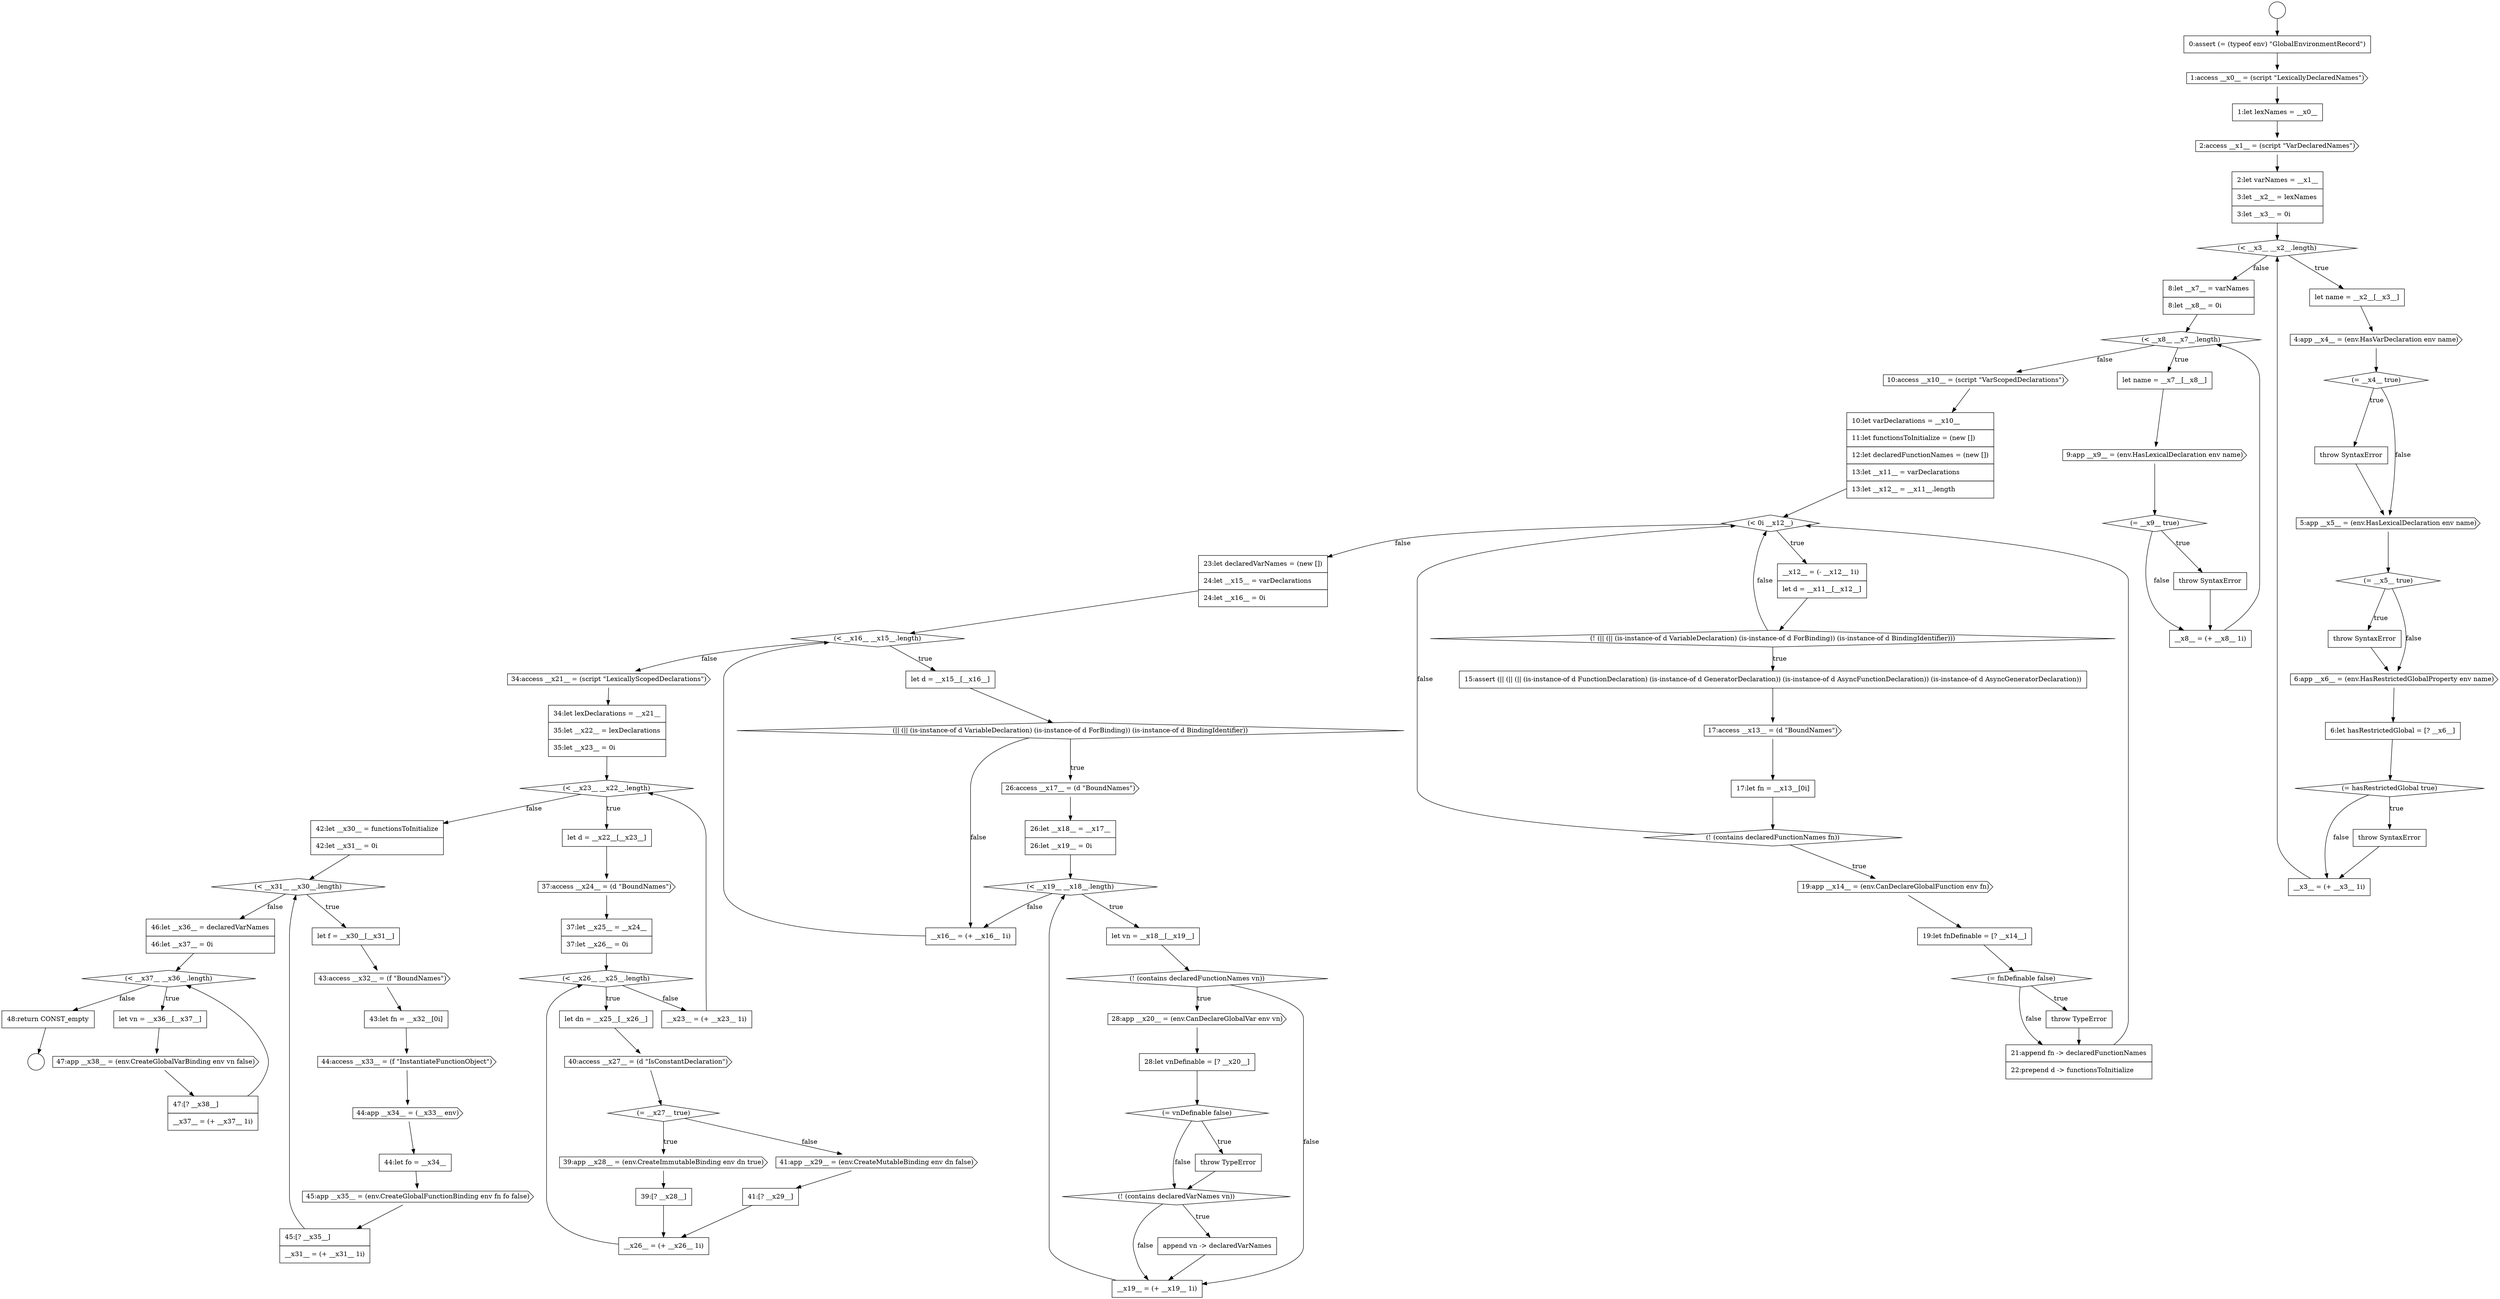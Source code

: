 digraph {
  node10858 [shape=circle label=" " color="black" fillcolor="white" style=filled]
  node10929 [shape=none, margin=0, label=<<font color="black">
    <table border="0" cellborder="1" cellspacing="0" cellpadding="10">
      <tr><td align="left">__x26__ = (+ __x26__ 1i)</td></tr>
    </table>
  </font>> color="black" fillcolor="white" style=filled]
  node10942 [shape=diamond, label=<<font color="black">(&lt; __x37__ __x36__.length)</font>> color="black" fillcolor="white" style=filled]
  node10870 [shape=diamond, label=<<font color="black">(= __x5__ true)</font>> color="black" fillcolor="white" style=filled]
  node10941 [shape=none, margin=0, label=<<font color="black">
    <table border="0" cellborder="1" cellspacing="0" cellpadding="10">
      <tr><td align="left">46:let __x36__ = declaredVarNames</td></tr>
      <tr><td align="left">46:let __x37__ = 0i</td></tr>
    </table>
  </font>> color="black" fillcolor="white" style=filled]
  node10917 [shape=diamond, label=<<font color="black">(&lt; __x23__ __x22__.length)</font>> color="black" fillcolor="white" style=filled]
  node10944 [shape=cds, label=<<font color="black">47:app __x38__ = (env.CreateGlobalVarBinding env vn false)</font>> color="black" fillcolor="white" style=filled]
  node10901 [shape=diamond, label=<<font color="black">(|| (|| (is-instance-of d VariableDeclaration) (is-instance-of d ForBinding)) (is-instance-of d BindingIdentifier))</font>> color="black" fillcolor="white" style=filled]
  node10927 [shape=cds, label=<<font color="black">41:app __x29__ = (env.CreateMutableBinding env dn false)</font>> color="black" fillcolor="white" style=filled]
  node10912 [shape=none, margin=0, label=<<font color="black">
    <table border="0" cellborder="1" cellspacing="0" cellpadding="10">
      <tr><td align="left">append vn -&gt; declaredVarNames</td></tr>
    </table>
  </font>> color="black" fillcolor="white" style=filled]
  node10886 [shape=diamond, label=<<font color="black">(&lt; 0i __x12__)</font>> color="black" fillcolor="white" style=filled]
  node10876 [shape=none, margin=0, label=<<font color="black">
    <table border="0" cellborder="1" cellspacing="0" cellpadding="10">
      <tr><td align="left">__x3__ = (+ __x3__ 1i)</td></tr>
    </table>
  </font>> color="black" fillcolor="white" style=filled]
  node10869 [shape=cds, label=<<font color="black">5:app __x5__ = (env.HasLexicalDeclaration env name)</font>> color="black" fillcolor="white" style=filled]
  node10881 [shape=diamond, label=<<font color="black">(= __x9__ true)</font>> color="black" fillcolor="white" style=filled]
  node10864 [shape=diamond, label=<<font color="black">(&lt; __x3__ __x2__.length)</font>> color="black" fillcolor="white" style=filled]
  node10940 [shape=none, margin=0, label=<<font color="black">
    <table border="0" cellborder="1" cellspacing="0" cellpadding="10">
      <tr><td align="left">45:[? __x35__]</td></tr>
      <tr><td align="left">__x31__ = (+ __x31__ 1i)</td></tr>
    </table>
  </font>> color="black" fillcolor="white" style=filled]
  node10859 [shape=none, margin=0, label=<<font color="black">
    <table border="0" cellborder="1" cellspacing="0" cellpadding="10">
      <tr><td align="left">0:assert (= (typeof env) &quot;GlobalEnvironmentRecord&quot;)</td></tr>
    </table>
  </font>> color="black" fillcolor="white" style=filled]
  node10923 [shape=cds, label=<<font color="black">40:access __x27__ = (d &quot;IsConstantDeclaration&quot;)</font>> color="black" fillcolor="white" style=filled]
  node10908 [shape=none, margin=0, label=<<font color="black">
    <table border="0" cellborder="1" cellspacing="0" cellpadding="10">
      <tr><td align="left">28:let vnDefinable = [? __x20__]</td></tr>
    </table>
  </font>> color="black" fillcolor="white" style=filled]
  node10903 [shape=none, margin=0, label=<<font color="black">
    <table border="0" cellborder="1" cellspacing="0" cellpadding="10">
      <tr><td align="left">26:let __x18__ = __x17__</td></tr>
      <tr><td align="left">26:let __x19__ = 0i</td></tr>
    </table>
  </font>> color="black" fillcolor="white" style=filled]
  node10935 [shape=none, margin=0, label=<<font color="black">
    <table border="0" cellborder="1" cellspacing="0" cellpadding="10">
      <tr><td align="left">43:let fn = __x32__[0i]</td></tr>
    </table>
  </font>> color="black" fillcolor="white" style=filled]
  node10865 [shape=none, margin=0, label=<<font color="black">
    <table border="0" cellborder="1" cellspacing="0" cellpadding="10">
      <tr><td align="left">let name = __x2__[__x3__]</td></tr>
    </table>
  </font>> color="black" fillcolor="white" style=filled]
  node10863 [shape=none, margin=0, label=<<font color="black">
    <table border="0" cellborder="1" cellspacing="0" cellpadding="10">
      <tr><td align="left">2:let varNames = __x1__</td></tr>
      <tr><td align="left">3:let __x2__ = lexNames</td></tr>
      <tr><td align="left">3:let __x3__ = 0i</td></tr>
    </table>
  </font>> color="black" fillcolor="white" style=filled]
  node10891 [shape=none, margin=0, label=<<font color="black">
    <table border="0" cellborder="1" cellspacing="0" cellpadding="10">
      <tr><td align="left">17:let fn = __x13__[0i]</td></tr>
    </table>
  </font>> color="black" fillcolor="white" style=filled]
  node10945 [shape=none, margin=0, label=<<font color="black">
    <table border="0" cellborder="1" cellspacing="0" cellpadding="10">
      <tr><td align="left">47:[? __x38__]</td></tr>
      <tr><td align="left">__x37__ = (+ __x37__ 1i)</td></tr>
    </table>
  </font>> color="black" fillcolor="white" style=filled]
  node10913 [shape=none, margin=0, label=<<font color="black">
    <table border="0" cellborder="1" cellspacing="0" cellpadding="10">
      <tr><td align="left">__x19__ = (+ __x19__ 1i)</td></tr>
    </table>
  </font>> color="black" fillcolor="white" style=filled]
  node10871 [shape=none, margin=0, label=<<font color="black">
    <table border="0" cellborder="1" cellspacing="0" cellpadding="10">
      <tr><td align="left">throw SyntaxError</td></tr>
    </table>
  </font>> color="black" fillcolor="white" style=filled]
  node10918 [shape=none, margin=0, label=<<font color="black">
    <table border="0" cellborder="1" cellspacing="0" cellpadding="10">
      <tr><td align="left">let d = __x22__[__x23__]</td></tr>
    </table>
  </font>> color="black" fillcolor="white" style=filled]
  node10895 [shape=diamond, label=<<font color="black">(= fnDefinable false)</font>> color="black" fillcolor="white" style=filled]
  node10932 [shape=diamond, label=<<font color="black">(&lt; __x31__ __x30__.length)</font>> color="black" fillcolor="white" style=filled]
  node10933 [shape=none, margin=0, label=<<font color="black">
    <table border="0" cellborder="1" cellspacing="0" cellpadding="10">
      <tr><td align="left">let f = __x30__[__x31__]</td></tr>
    </table>
  </font>> color="black" fillcolor="white" style=filled]
  node10943 [shape=none, margin=0, label=<<font color="black">
    <table border="0" cellborder="1" cellspacing="0" cellpadding="10">
      <tr><td align="left">let vn = __x36__[__x37__]</td></tr>
    </table>
  </font>> color="black" fillcolor="white" style=filled]
  node10875 [shape=none, margin=0, label=<<font color="black">
    <table border="0" cellborder="1" cellspacing="0" cellpadding="10">
      <tr><td align="left">throw SyntaxError</td></tr>
    </table>
  </font>> color="black" fillcolor="white" style=filled]
  node10922 [shape=none, margin=0, label=<<font color="black">
    <table border="0" cellborder="1" cellspacing="0" cellpadding="10">
      <tr><td align="left">let dn = __x25__[__x26__]</td></tr>
    </table>
  </font>> color="black" fillcolor="white" style=filled]
  node10911 [shape=diamond, label=<<font color="black">(! (contains declaredVarNames vn))</font>> color="black" fillcolor="white" style=filled]
  node10939 [shape=cds, label=<<font color="black">45:app __x35__ = (env.CreateGlobalFunctionBinding env fn fo false)</font>> color="black" fillcolor="white" style=filled]
  node10907 [shape=cds, label=<<font color="black">28:app __x20__ = (env.CanDeclareGlobalVar env vn)</font>> color="black" fillcolor="white" style=filled]
  node10926 [shape=none, margin=0, label=<<font color="black">
    <table border="0" cellborder="1" cellspacing="0" cellpadding="10">
      <tr><td align="left">39:[? __x28__]</td></tr>
    </table>
  </font>> color="black" fillcolor="white" style=filled]
  node10897 [shape=none, margin=0, label=<<font color="black">
    <table border="0" cellborder="1" cellspacing="0" cellpadding="10">
      <tr><td align="left">21:append fn -&gt; declaredFunctionNames</td></tr>
      <tr><td align="left">22:prepend d -&gt; functionsToInitialize</td></tr>
    </table>
  </font>> color="black" fillcolor="white" style=filled]
  node10887 [shape=none, margin=0, label=<<font color="black">
    <table border="0" cellborder="1" cellspacing="0" cellpadding="10">
      <tr><td align="left">__x12__ = (- __x12__ 1i)</td></tr>
      <tr><td align="left">let d = __x11__[__x12__]</td></tr>
    </table>
  </font>> color="black" fillcolor="white" style=filled]
  node10882 [shape=none, margin=0, label=<<font color="black">
    <table border="0" cellborder="1" cellspacing="0" cellpadding="10">
      <tr><td align="left">throw SyntaxError</td></tr>
    </table>
  </font>> color="black" fillcolor="white" style=filled]
  node10880 [shape=cds, label=<<font color="black">9:app __x9__ = (env.HasLexicalDeclaration env name)</font>> color="black" fillcolor="white" style=filled]
  node10946 [shape=none, margin=0, label=<<font color="black">
    <table border="0" cellborder="1" cellspacing="0" cellpadding="10">
      <tr><td align="left">48:return CONST_empty</td></tr>
    </table>
  </font>> color="black" fillcolor="white" style=filled]
  node10914 [shape=none, margin=0, label=<<font color="black">
    <table border="0" cellborder="1" cellspacing="0" cellpadding="10">
      <tr><td align="left">__x16__ = (+ __x16__ 1i)</td></tr>
    </table>
  </font>> color="black" fillcolor="white" style=filled]
  node10936 [shape=cds, label=<<font color="black">44:access __x33__ = (f &quot;InstantiateFunctionObject&quot;)</font>> color="black" fillcolor="white" style=filled]
  node10919 [shape=cds, label=<<font color="black">37:access __x24__ = (d &quot;BoundNames&quot;)</font>> color="black" fillcolor="white" style=filled]
  node10904 [shape=diamond, label=<<font color="black">(&lt; __x19__ __x18__.length)</font>> color="black" fillcolor="white" style=filled]
  node10879 [shape=none, margin=0, label=<<font color="black">
    <table border="0" cellborder="1" cellspacing="0" cellpadding="10">
      <tr><td align="left">let name = __x7__[__x8__]</td></tr>
    </table>
  </font>> color="black" fillcolor="white" style=filled]
  node10866 [shape=cds, label=<<font color="black">4:app __x4__ = (env.HasVarDeclaration env name)</font>> color="black" fillcolor="white" style=filled]
  node10894 [shape=none, margin=0, label=<<font color="black">
    <table border="0" cellborder="1" cellspacing="0" cellpadding="10">
      <tr><td align="left">19:let fnDefinable = [? __x14__]</td></tr>
    </table>
  </font>> color="black" fillcolor="white" style=filled]
  node10862 [shape=cds, label=<<font color="black">2:access __x1__ = (script &quot;VarDeclaredNames&quot;)</font>> color="black" fillcolor="white" style=filled]
  node10890 [shape=cds, label=<<font color="black">17:access __x13__ = (d &quot;BoundNames&quot;)</font>> color="black" fillcolor="white" style=filled]
  node10872 [shape=cds, label=<<font color="black">6:app __x6__ = (env.HasRestrictedGlobalProperty env name)</font>> color="black" fillcolor="white" style=filled]
  node10906 [shape=diamond, label=<<font color="black">(! (contains declaredFunctionNames vn))</font>> color="black" fillcolor="white" style=filled]
  node10874 [shape=diamond, label=<<font color="black">(= hasRestrictedGlobal true)</font>> color="black" fillcolor="white" style=filled]
  node10883 [shape=none, margin=0, label=<<font color="black">
    <table border="0" cellborder="1" cellspacing="0" cellpadding="10">
      <tr><td align="left">__x8__ = (+ __x8__ 1i)</td></tr>
    </table>
  </font>> color="black" fillcolor="white" style=filled]
  node10938 [shape=none, margin=0, label=<<font color="black">
    <table border="0" cellborder="1" cellspacing="0" cellpadding="10">
      <tr><td align="left">44:let fo = __x34__</td></tr>
    </table>
  </font>> color="black" fillcolor="white" style=filled]
  node10857 [shape=circle label=" " color="black" fillcolor="white" style=filled]
  node10921 [shape=diamond, label=<<font color="black">(&lt; __x26__ __x25__.length)</font>> color="black" fillcolor="white" style=filled]
  node10910 [shape=none, margin=0, label=<<font color="black">
    <table border="0" cellborder="1" cellspacing="0" cellpadding="10">
      <tr><td align="left">throw TypeError</td></tr>
    </table>
  </font>> color="black" fillcolor="white" style=filled]
  node10898 [shape=none, margin=0, label=<<font color="black">
    <table border="0" cellborder="1" cellspacing="0" cellpadding="10">
      <tr><td align="left">23:let declaredVarNames = (new [])</td></tr>
      <tr><td align="left">24:let __x15__ = varDeclarations</td></tr>
      <tr><td align="left">24:let __x16__ = 0i</td></tr>
    </table>
  </font>> color="black" fillcolor="white" style=filled]
  node10888 [shape=diamond, label=<<font color="black">(! (|| (|| (is-instance-of d VariableDeclaration) (is-instance-of d ForBinding)) (is-instance-of d BindingIdentifier)))</font>> color="black" fillcolor="white" style=filled]
  node10925 [shape=cds, label=<<font color="black">39:app __x28__ = (env.CreateImmutableBinding env dn true)</font>> color="black" fillcolor="white" style=filled]
  node10893 [shape=cds, label=<<font color="black">19:app __x14__ = (env.CanDeclareGlobalFunction env fn)</font>> color="black" fillcolor="white" style=filled]
  node10930 [shape=none, margin=0, label=<<font color="black">
    <table border="0" cellborder="1" cellspacing="0" cellpadding="10">
      <tr><td align="left">__x23__ = (+ __x23__ 1i)</td></tr>
    </table>
  </font>> color="black" fillcolor="white" style=filled]
  node10867 [shape=diamond, label=<<font color="black">(= __x4__ true)</font>> color="black" fillcolor="white" style=filled]
  node10920 [shape=none, margin=0, label=<<font color="black">
    <table border="0" cellborder="1" cellspacing="0" cellpadding="10">
      <tr><td align="left">37:let __x25__ = __x24__</td></tr>
      <tr><td align="left">37:let __x26__ = 0i</td></tr>
    </table>
  </font>> color="black" fillcolor="white" style=filled]
  node10878 [shape=diamond, label=<<font color="black">(&lt; __x8__ __x7__.length)</font>> color="black" fillcolor="white" style=filled]
  node10889 [shape=none, margin=0, label=<<font color="black">
    <table border="0" cellborder="1" cellspacing="0" cellpadding="10">
      <tr><td align="left">15:assert (|| (|| (|| (is-instance-of d FunctionDeclaration) (is-instance-of d GeneratorDeclaration)) (is-instance-of d AsyncFunctionDeclaration)) (is-instance-of d AsyncGeneratorDeclaration))</td></tr>
    </table>
  </font>> color="black" fillcolor="white" style=filled]
  node10915 [shape=cds, label=<<font color="black">34:access __x21__ = (script &quot;LexicallyScopedDeclarations&quot;)</font>> color="black" fillcolor="white" style=filled]
  node10861 [shape=none, margin=0, label=<<font color="black">
    <table border="0" cellborder="1" cellspacing="0" cellpadding="10">
      <tr><td align="left">1:let lexNames = __x0__</td></tr>
    </table>
  </font>> color="black" fillcolor="white" style=filled]
  node10885 [shape=none, margin=0, label=<<font color="black">
    <table border="0" cellborder="1" cellspacing="0" cellpadding="10">
      <tr><td align="left">10:let varDeclarations = __x10__</td></tr>
      <tr><td align="left">11:let functionsToInitialize = (new [])</td></tr>
      <tr><td align="left">12:let declaredFunctionNames = (new [])</td></tr>
      <tr><td align="left">13:let __x11__ = varDeclarations</td></tr>
      <tr><td align="left">13:let __x12__ = __x11__.length</td></tr>
    </table>
  </font>> color="black" fillcolor="white" style=filled]
  node10860 [shape=cds, label=<<font color="black">1:access __x0__ = (script &quot;LexicallyDeclaredNames&quot;)</font>> color="black" fillcolor="white" style=filled]
  node10884 [shape=cds, label=<<font color="black">10:access __x10__ = (script &quot;VarScopedDeclarations&quot;)</font>> color="black" fillcolor="white" style=filled]
  node10899 [shape=diamond, label=<<font color="black">(&lt; __x16__ __x15__.length)</font>> color="black" fillcolor="white" style=filled]
  node10873 [shape=none, margin=0, label=<<font color="black">
    <table border="0" cellborder="1" cellspacing="0" cellpadding="10">
      <tr><td align="left">6:let hasRestrictedGlobal = [? __x6__]</td></tr>
    </table>
  </font>> color="black" fillcolor="white" style=filled]
  node10905 [shape=none, margin=0, label=<<font color="black">
    <table border="0" cellborder="1" cellspacing="0" cellpadding="10">
      <tr><td align="left">let vn = __x18__[__x19__]</td></tr>
    </table>
  </font>> color="black" fillcolor="white" style=filled]
  node10928 [shape=none, margin=0, label=<<font color="black">
    <table border="0" cellborder="1" cellspacing="0" cellpadding="10">
      <tr><td align="left">41:[? __x29__]</td></tr>
    </table>
  </font>> color="black" fillcolor="white" style=filled]
  node10937 [shape=cds, label=<<font color="black">44:app __x34__ = (__x33__ env)</font>> color="black" fillcolor="white" style=filled]
  node10924 [shape=diamond, label=<<font color="black">(= __x27__ true)</font>> color="black" fillcolor="white" style=filled]
  node10909 [shape=diamond, label=<<font color="black">(= vnDefinable false)</font>> color="black" fillcolor="white" style=filled]
  node10892 [shape=diamond, label=<<font color="black">(! (contains declaredFunctionNames fn))</font>> color="black" fillcolor="white" style=filled]
  node10868 [shape=none, margin=0, label=<<font color="black">
    <table border="0" cellborder="1" cellspacing="0" cellpadding="10">
      <tr><td align="left">throw SyntaxError</td></tr>
    </table>
  </font>> color="black" fillcolor="white" style=filled]
  node10896 [shape=none, margin=0, label=<<font color="black">
    <table border="0" cellborder="1" cellspacing="0" cellpadding="10">
      <tr><td align="left">throw TypeError</td></tr>
    </table>
  </font>> color="black" fillcolor="white" style=filled]
  node10877 [shape=none, margin=0, label=<<font color="black">
    <table border="0" cellborder="1" cellspacing="0" cellpadding="10">
      <tr><td align="left">8:let __x7__ = varNames</td></tr>
      <tr><td align="left">8:let __x8__ = 0i</td></tr>
    </table>
  </font>> color="black" fillcolor="white" style=filled]
  node10931 [shape=none, margin=0, label=<<font color="black">
    <table border="0" cellborder="1" cellspacing="0" cellpadding="10">
      <tr><td align="left">42:let __x30__ = functionsToInitialize</td></tr>
      <tr><td align="left">42:let __x31__ = 0i</td></tr>
    </table>
  </font>> color="black" fillcolor="white" style=filled]
  node10934 [shape=cds, label=<<font color="black">43:access __x32__ = (f &quot;BoundNames&quot;)</font>> color="black" fillcolor="white" style=filled]
  node10900 [shape=none, margin=0, label=<<font color="black">
    <table border="0" cellborder="1" cellspacing="0" cellpadding="10">
      <tr><td align="left">let d = __x15__[__x16__]</td></tr>
    </table>
  </font>> color="black" fillcolor="white" style=filled]
  node10916 [shape=none, margin=0, label=<<font color="black">
    <table border="0" cellborder="1" cellspacing="0" cellpadding="10">
      <tr><td align="left">34:let lexDeclarations = __x21__</td></tr>
      <tr><td align="left">35:let __x22__ = lexDeclarations</td></tr>
      <tr><td align="left">35:let __x23__ = 0i</td></tr>
    </table>
  </font>> color="black" fillcolor="white" style=filled]
  node10902 [shape=cds, label=<<font color="black">26:access __x17__ = (d &quot;BoundNames&quot;)</font>> color="black" fillcolor="white" style=filled]
  node10905 -> node10906 [ color="black"]
  node10915 -> node10916 [ color="black"]
  node10906 -> node10907 [label=<<font color="black">true</font>> color="black"]
  node10906 -> node10913 [label=<<font color="black">false</font>> color="black"]
  node10884 -> node10885 [ color="black"]
  node10888 -> node10889 [label=<<font color="black">true</font>> color="black"]
  node10888 -> node10886 [label=<<font color="black">false</font>> color="black"]
  node10931 -> node10932 [ color="black"]
  node10930 -> node10917 [ color="black"]
  node10891 -> node10892 [ color="black"]
  node10861 -> node10862 [ color="black"]
  node10879 -> node10880 [ color="black"]
  node10889 -> node10890 [ color="black"]
  node10910 -> node10911 [ color="black"]
  node10940 -> node10932 [ color="black"]
  node10922 -> node10923 [ color="black"]
  node10928 -> node10929 [ color="black"]
  node10920 -> node10921 [ color="black"]
  node10919 -> node10920 [ color="black"]
  node10881 -> node10882 [label=<<font color="black">true</font>> color="black"]
  node10881 -> node10883 [label=<<font color="black">false</font>> color="black"]
  node10925 -> node10926 [ color="black"]
  node10873 -> node10874 [ color="black"]
  node10869 -> node10870 [ color="black"]
  node10897 -> node10886 [ color="black"]
  node10894 -> node10895 [ color="black"]
  node10887 -> node10888 [ color="black"]
  node10860 -> node10861 [ color="black"]
  node10934 -> node10935 [ color="black"]
  node10902 -> node10903 [ color="black"]
  node10924 -> node10925 [label=<<font color="black">true</font>> color="black"]
  node10924 -> node10927 [label=<<font color="black">false</font>> color="black"]
  node10877 -> node10878 [ color="black"]
  node10938 -> node10939 [ color="black"]
  node10933 -> node10934 [ color="black"]
  node10945 -> node10942 [ color="black"]
  node10932 -> node10933 [label=<<font color="black">true</font>> color="black"]
  node10932 -> node10941 [label=<<font color="black">false</font>> color="black"]
  node10893 -> node10894 [ color="black"]
  node10921 -> node10922 [label=<<font color="black">true</font>> color="black"]
  node10921 -> node10930 [label=<<font color="black">false</font>> color="black"]
  node10943 -> node10944 [ color="black"]
  node10867 -> node10868 [label=<<font color="black">true</font>> color="black"]
  node10867 -> node10869 [label=<<font color="black">false</font>> color="black"]
  node10880 -> node10881 [ color="black"]
  node10882 -> node10883 [ color="black"]
  node10941 -> node10942 [ color="black"]
  node10935 -> node10936 [ color="black"]
  node10899 -> node10900 [label=<<font color="black">true</font>> color="black"]
  node10899 -> node10915 [label=<<font color="black">false</font>> color="black"]
  node10872 -> node10873 [ color="black"]
  node10857 -> node10859 [ color="black"]
  node10916 -> node10917 [ color="black"]
  node10927 -> node10928 [ color="black"]
  node10898 -> node10899 [ color="black"]
  node10944 -> node10945 [ color="black"]
  node10859 -> node10860 [ color="black"]
  node10936 -> node10937 [ color="black"]
  node10875 -> node10876 [ color="black"]
  node10913 -> node10904 [ color="black"]
  node10895 -> node10896 [label=<<font color="black">true</font>> color="black"]
  node10895 -> node10897 [label=<<font color="black">false</font>> color="black"]
  node10917 -> node10918 [label=<<font color="black">true</font>> color="black"]
  node10917 -> node10931 [label=<<font color="black">false</font>> color="black"]
  node10918 -> node10919 [ color="black"]
  node10863 -> node10864 [ color="black"]
  node10929 -> node10921 [ color="black"]
  node10903 -> node10904 [ color="black"]
  node10865 -> node10866 [ color="black"]
  node10937 -> node10938 [ color="black"]
  node10911 -> node10912 [label=<<font color="black">true</font>> color="black"]
  node10911 -> node10913 [label=<<font color="black">false</font>> color="black"]
  node10912 -> node10913 [ color="black"]
  node10892 -> node10893 [label=<<font color="black">true</font>> color="black"]
  node10892 -> node10886 [label=<<font color="black">false</font>> color="black"]
  node10914 -> node10899 [ color="black"]
  node10886 -> node10887 [label=<<font color="black">true</font>> color="black"]
  node10886 -> node10898 [label=<<font color="black">false</font>> color="black"]
  node10946 -> node10858 [ color="black"]
  node10939 -> node10940 [ color="black"]
  node10864 -> node10865 [label=<<font color="black">true</font>> color="black"]
  node10864 -> node10877 [label=<<font color="black">false</font>> color="black"]
  node10866 -> node10867 [ color="black"]
  node10907 -> node10908 [ color="black"]
  node10890 -> node10891 [ color="black"]
  node10871 -> node10872 [ color="black"]
  node10878 -> node10879 [label=<<font color="black">true</font>> color="black"]
  node10878 -> node10884 [label=<<font color="black">false</font>> color="black"]
  node10926 -> node10929 [ color="black"]
  node10896 -> node10897 [ color="black"]
  node10908 -> node10909 [ color="black"]
  node10885 -> node10886 [ color="black"]
  node10874 -> node10875 [label=<<font color="black">true</font>> color="black"]
  node10874 -> node10876 [label=<<font color="black">false</font>> color="black"]
  node10909 -> node10910 [label=<<font color="black">true</font>> color="black"]
  node10909 -> node10911 [label=<<font color="black">false</font>> color="black"]
  node10868 -> node10869 [ color="black"]
  node10870 -> node10871 [label=<<font color="black">true</font>> color="black"]
  node10870 -> node10872 [label=<<font color="black">false</font>> color="black"]
  node10876 -> node10864 [ color="black"]
  node10900 -> node10901 [ color="black"]
  node10883 -> node10878 [ color="black"]
  node10862 -> node10863 [ color="black"]
  node10901 -> node10902 [label=<<font color="black">true</font>> color="black"]
  node10901 -> node10914 [label=<<font color="black">false</font>> color="black"]
  node10904 -> node10905 [label=<<font color="black">true</font>> color="black"]
  node10904 -> node10914 [label=<<font color="black">false</font>> color="black"]
  node10942 -> node10943 [label=<<font color="black">true</font>> color="black"]
  node10942 -> node10946 [label=<<font color="black">false</font>> color="black"]
  node10923 -> node10924 [ color="black"]
}
